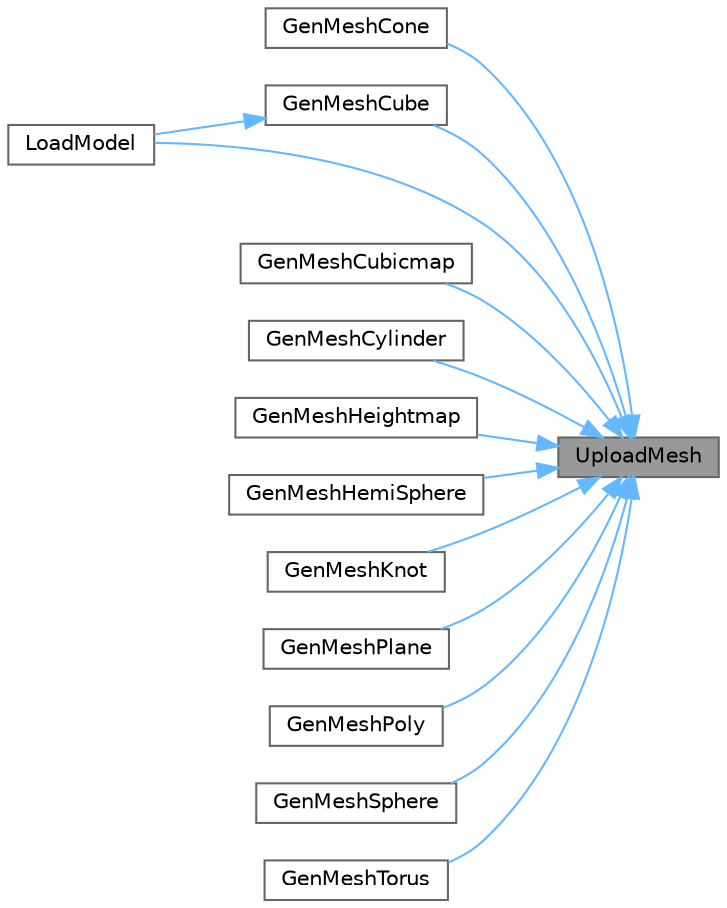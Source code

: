 digraph "UploadMesh"
{
 // LATEX_PDF_SIZE
  bgcolor="transparent";
  edge [fontname=Helvetica,fontsize=10,labelfontname=Helvetica,labelfontsize=10];
  node [fontname=Helvetica,fontsize=10,shape=box,height=0.2,width=0.4];
  rankdir="RL";
  Node1 [id="Node000001",label="UploadMesh",height=0.2,width=0.4,color="gray40", fillcolor="grey60", style="filled", fontcolor="black",tooltip=" "];
  Node1 -> Node2 [id="edge27_Node000001_Node000002",dir="back",color="steelblue1",style="solid",tooltip=" "];
  Node2 [id="Node000002",label="GenMeshCone",height=0.2,width=0.4,color="grey40", fillcolor="white", style="filled",URL="$_old_2_classes_2lib_2rmodels_8c.html#aa18138aa0b3abc6171b5e1d2d377ec4e",tooltip=" "];
  Node1 -> Node3 [id="edge28_Node000001_Node000003",dir="back",color="steelblue1",style="solid",tooltip=" "];
  Node3 [id="Node000003",label="GenMeshCube",height=0.2,width=0.4,color="grey40", fillcolor="white", style="filled",URL="$_classes_2lib_2rmodels_8c.html#aa948230effe1de2c30a5188ebe32d9c1",tooltip=" "];
  Node3 -> Node4 [id="edge29_Node000003_Node000004",dir="back",color="steelblue1",style="solid",tooltip=" "];
  Node4 [id="Node000004",label="LoadModel",height=0.2,width=0.4,color="grey40", fillcolor="white", style="filled",URL="$_classes_2lib_2rmodels_8c.html#a9d1cf218d3ae6d1f50e442d5fde88cf3",tooltip=" "];
  Node1 -> Node5 [id="edge30_Node000001_Node000005",dir="back",color="steelblue1",style="solid",tooltip=" "];
  Node5 [id="Node000005",label="GenMeshCubicmap",height=0.2,width=0.4,color="grey40", fillcolor="white", style="filled",URL="$_classes_2lib_2rmodels_8c.html#a6067fc98c45102450de11f47d46204e3",tooltip=" "];
  Node1 -> Node6 [id="edge31_Node000001_Node000006",dir="back",color="steelblue1",style="solid",tooltip=" "];
  Node6 [id="Node000006",label="GenMeshCylinder",height=0.2,width=0.4,color="grey40", fillcolor="white", style="filled",URL="$_classes_2lib_2rmodels_8c.html#a8dc1dcaf0840e543a652c12bf0ebb72e",tooltip=" "];
  Node1 -> Node7 [id="edge32_Node000001_Node000007",dir="back",color="steelblue1",style="solid",tooltip=" "];
  Node7 [id="Node000007",label="GenMeshHeightmap",height=0.2,width=0.4,color="grey40", fillcolor="white", style="filled",URL="$_classes_2lib_2rmodels_8c.html#ac8b870f6e41a7696348194ecf9935f56",tooltip=" "];
  Node1 -> Node8 [id="edge33_Node000001_Node000008",dir="back",color="steelblue1",style="solid",tooltip=" "];
  Node8 [id="Node000008",label="GenMeshHemiSphere",height=0.2,width=0.4,color="grey40", fillcolor="white", style="filled",URL="$_classes_2lib_2rmodels_8c.html#a925910571b6b5d194cbb4009cd376a23",tooltip=" "];
  Node1 -> Node9 [id="edge34_Node000001_Node000009",dir="back",color="steelblue1",style="solid",tooltip=" "];
  Node9 [id="Node000009",label="GenMeshKnot",height=0.2,width=0.4,color="grey40", fillcolor="white", style="filled",URL="$_classes_2lib_2rmodels_8c.html#a65318d4c336a73bd2e474e86e72d5240",tooltip=" "];
  Node1 -> Node10 [id="edge35_Node000001_Node000010",dir="back",color="steelblue1",style="solid",tooltip=" "];
  Node10 [id="Node000010",label="GenMeshPlane",height=0.2,width=0.4,color="grey40", fillcolor="white", style="filled",URL="$_classes_2lib_2rmodels_8c.html#a7ec9d543ed43e97ae569b40d638914c8",tooltip=" "];
  Node1 -> Node11 [id="edge36_Node000001_Node000011",dir="back",color="steelblue1",style="solid",tooltip=" "];
  Node11 [id="Node000011",label="GenMeshPoly",height=0.2,width=0.4,color="grey40", fillcolor="white", style="filled",URL="$_classes_2lib_2rmodels_8c.html#a35be1f7b4ac2e0268222ea49db63ae11",tooltip=" "];
  Node1 -> Node12 [id="edge37_Node000001_Node000012",dir="back",color="steelblue1",style="solid",tooltip=" "];
  Node12 [id="Node000012",label="GenMeshSphere",height=0.2,width=0.4,color="grey40", fillcolor="white", style="filled",URL="$_classes_2lib_2rmodels_8c.html#a039b6e33b6319f04a15d3efdb88236a9",tooltip=" "];
  Node1 -> Node13 [id="edge38_Node000001_Node000013",dir="back",color="steelblue1",style="solid",tooltip=" "];
  Node13 [id="Node000013",label="GenMeshTorus",height=0.2,width=0.4,color="grey40", fillcolor="white", style="filled",URL="$_classes_2lib_2rmodels_8c.html#a861eb30f6afe5e2c14ee4446637b04ed",tooltip=" "];
  Node1 -> Node4 [id="edge39_Node000001_Node000004",dir="back",color="steelblue1",style="solid",tooltip=" "];
}
